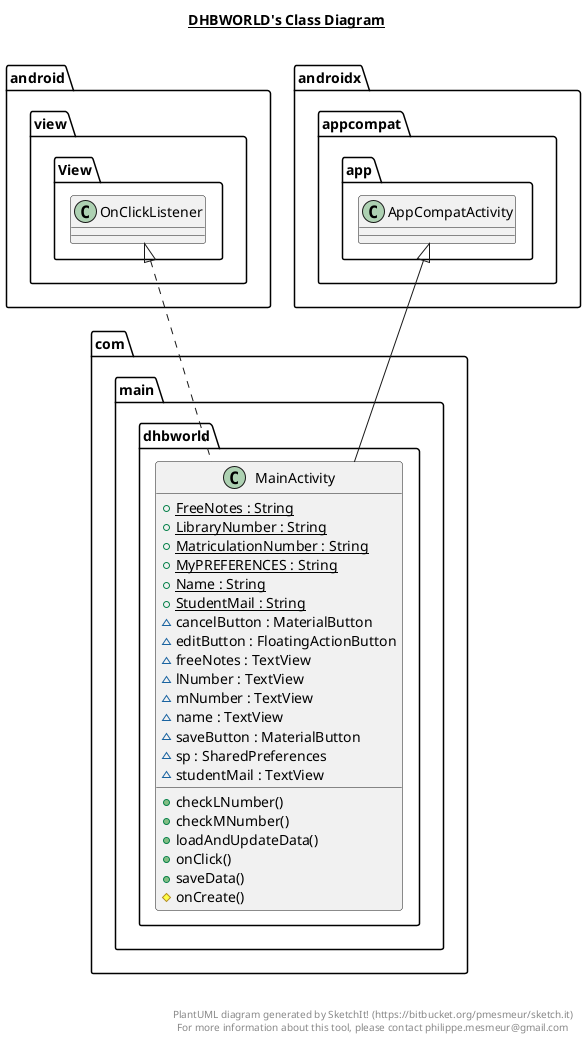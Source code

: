 @startuml

title __DHBWORLD's Class Diagram__\n

  namespace com.main.dhbworld {
    class com.main.dhbworld.MainActivity {
        {static} + FreeNotes : String
        {static} + LibraryNumber : String
        {static} + MatriculationNumber : String
        {static} + MyPREFERENCES : String
        {static} + Name : String
        {static} + StudentMail : String
        ~ cancelButton : MaterialButton
        ~ editButton : FloatingActionButton
        ~ freeNotes : TextView
        ~ lNumber : TextView
        ~ mNumber : TextView
        ~ name : TextView
        ~ saveButton : MaterialButton
        ~ sp : SharedPreferences
        ~ studentMail : TextView
        + checkLNumber()
        + checkMNumber()
        + loadAndUpdateData()
        + onClick()
        + saveData()
        # onCreate()
    }
  }

  

  com.main.dhbworld.MainActivity .up.|> android.view.View.OnClickListener
  com.main.dhbworld.MainActivity -up-|> androidx.appcompat.app.AppCompatActivity


right footer


PlantUML diagram generated by SketchIt! (https://bitbucket.org/pmesmeur/sketch.it)
For more information about this tool, please contact philippe.mesmeur@gmail.com
endfooter

@enduml
